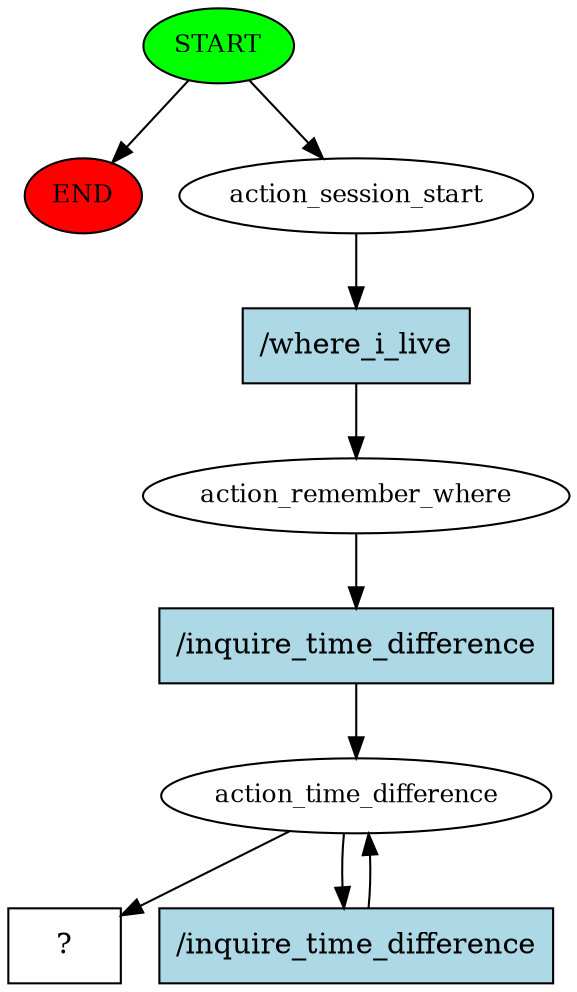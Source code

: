 digraph  {
0 [class="start active", fillcolor=green, fontsize=12, label=START, style=filled];
"-1" [class=end, fillcolor=red, fontsize=12, label=END, style=filled];
1 [class=active, fontsize=12, label=action_session_start];
2 [class=active, fontsize=12, label=action_remember_where];
3 [class=active, fontsize=12, label=action_time_difference];
5 [class="intent dashed active", label="  ?  ", shape=rect];
6 [class="intent active", fillcolor=lightblue, label="/where_i_live", shape=rect, style=filled];
7 [class="intent active", fillcolor=lightblue, label="/inquire_time_difference", shape=rect, style=filled];
8 [class="intent active", fillcolor=lightblue, label="/inquire_time_difference", shape=rect, style=filled];
0 -> "-1"  [class="", key=NONE, label=""];
0 -> 1  [class=active, key=NONE, label=""];
1 -> 6  [class=active, key=0];
2 -> 7  [class=active, key=0];
3 -> 5  [class=active, key=NONE, label=""];
3 -> 8  [class=active, key=0];
6 -> 2  [class=active, key=0];
7 -> 3  [class=active, key=0];
8 -> 3  [class=active, key=0];
}
